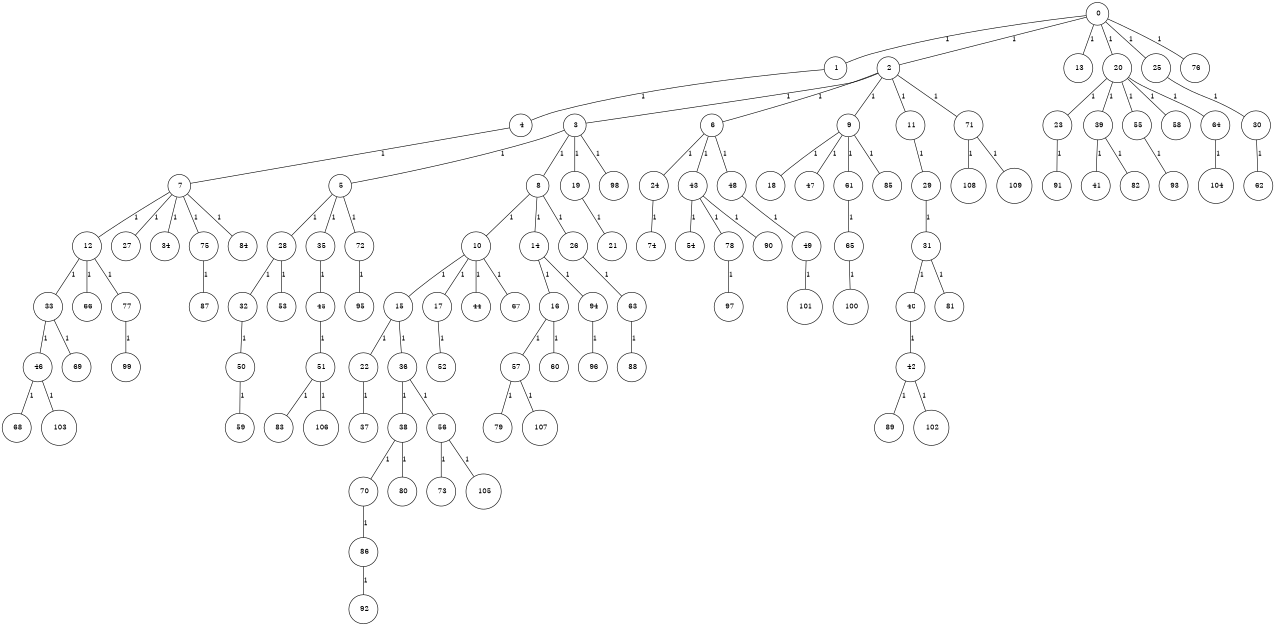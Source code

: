 graph G {
size="8.5,11;"
ratio = "expand;"
fixedsize="true;"
overlap="scale;"
node[shape=circle,width=.12,hight=.12,fontsize=12]
edge[fontsize=12]

0[label=" 0" color=black, pos="1.6171946,1.7497488!"];
1[label=" 1" color=black, pos="1.6305123,1.4211787!"];
2[label=" 2" color=black, pos="1.6586929,0.10000513!"];
3[label=" 3" color=black, pos="1.9029327,0.23395551!"];
4[label=" 4" color=black, pos="1.4332346,2.3045208!"];
5[label=" 5" color=black, pos="1.23597,2.4920659!"];
6[label=" 6" color=black, pos="1.5776733,2.5973867!"];
7[label=" 7" color=black, pos="2.3198767,2.6309723!"];
8[label=" 8" color=black, pos="1.2081927,2.0808179!"];
9[label=" 9" color=black, pos="1.3065716,1.6278156!"];
10[label=" 10" color=black, pos="2.563453,1.942897!"];
11[label=" 11" color=black, pos="0.54667437,1.6357324!"];
12[label=" 12" color=black, pos="2.6070106,1.1202258!"];
13[label=" 13" color=black, pos="1.5763342,0.39293966!"];
14[label=" 14" color=black, pos="0.36566542,1.7222373!"];
15[label=" 15" color=black, pos="1.0573861,0.62261333!"];
16[label=" 16" color=black, pos="0.73393055,0.10428386!"];
17[label=" 17" color=black, pos="0.20542791,1.0057668!"];
18[label=" 18" color=black, pos="1.4599202,0.23526657!"];
19[label=" 19" color=black, pos="1.1255163,1.9865035!"];
20[label=" 20" color=black, pos="0.81125206,1.5755074!"];
21[label=" 21" color=black, pos="2.7190211,2.5415938!"];
22[label=" 22" color=black, pos="1.9587735,1.7702286!"];
23[label=" 23" color=black, pos="0.61704058,2.2817385!"];
24[label=" 24" color=black, pos="0.096273192,0.39147333!"];
25[label=" 25" color=black, pos="1.1181218,1.070582!"];
26[label=" 26" color=black, pos="2.3459038,2.5846366!"];
27[label=" 27" color=black, pos="0.17684751,2.203947!"];
28[label=" 28" color=black, pos="2.6778695,2.3756858!"];
29[label=" 29" color=black, pos="2.7479016,1.4815771!"];
30[label=" 30" color=black, pos="0.18111067,0.7228347!"];
31[label=" 31" color=black, pos="2.6446476,1.1491224!"];
32[label=" 32" color=black, pos="2.3905956,0.042621942!"];
33[label=" 33" color=black, pos="1.9378358,1.0867595!"];
34[label=" 34" color=black, pos="1.4190525,1.7551598!"];
35[label=" 35" color=black, pos="2.2425363,0.58399959!"];
36[label=" 36" color=black, pos="0.73856121,0.31729636!"];
37[label=" 37" color=black, pos="2.876965,0.19313784!"];
38[label=" 38" color=black, pos="1.0506792,0.85622694!"];
39[label=" 39" color=black, pos="2.9205457,1.4362477!"];
40[label=" 40" color=black, pos="1.545945,0.81985875!"];
41[label=" 41" color=black, pos="2.5920735,0.76752043!"];
42[label=" 42" color=black, pos="0.57801434,1.6070261!"];
43[label=" 43" color=black, pos="1.481787,1.7409564!"];
44[label=" 44" color=black, pos="2.1507111,0.70681094!"];
45[label=" 45" color=black, pos="0.85712619,2.0857518!"];
46[label=" 46" color=black, pos="1.8159213,2.6031322!"];
47[label=" 47" color=black, pos="1.947328,2.0476084!"];
48[label=" 48" color=black, pos="0.51824943,0.97705384!"];
49[label=" 49" color=black, pos="2.7740854,0.12144901!"];
50[label=" 50" color=black, pos="2.2672545,1.1726503!"];
51[label=" 51" color=black, pos="2.9195007,0.96938958!"];
52[label=" 52" color=black, pos="2.9718594,1.0978879!"];
53[label=" 53" color=black, pos="1.5761493,2.7367909!"];
54[label=" 54" color=black, pos="2.1256184,1.1285377!"];
55[label=" 55" color=black, pos="0.37930295,0.56621943!"];
56[label=" 56" color=black, pos="1.0436132,2.0078754!"];
57[label=" 57" color=black, pos="1.2878475,1.1697983!"];
58[label=" 58" color=black, pos="0.85779945,1.3041434!"];
59[label=" 59" color=black, pos="2.2560552,0.84751198!"];
60[label=" 60" color=black, pos="2.9497335,0.056900183!"];
61[label=" 61" color=black, pos="0.12903952,1.9179534!"];
62[label=" 62" color=black, pos="2.1336142,1.3276043!"];
63[label=" 63" color=black, pos="2.2226371,2.4104696!"];
64[label=" 64" color=black, pos="0.437097,2.0839489!"];
65[label=" 65" color=black, pos="0.5476693,0.28004654!"];
66[label=" 66" color=black, pos="0.5961957,0.18276893!"];
67[label=" 67" color=black, pos="2.857723,1.0801655!"];
68[label=" 68" color=black, pos="0.97568077,0.33333932!"];
69[label=" 69" color=black, pos="0.93075683,2.3593782!"];
70[label=" 70" color=black, pos="0.29778385,0.57728826!"];
71[label=" 71" color=black, pos="2.5808062,0.78667132!"];
72[label=" 72" color=black, pos="1.4061028,1.7428477!"];
73[label=" 73" color=black, pos="2.1243674,2.3592408!"];
74[label=" 74" color=black, pos="2.6070842,2.572814!"];
75[label=" 75" color=black, pos="2.5722907,0.27226372!"];
76[label=" 76" color=black, pos="2.7900452,1.6526917!"];
77[label=" 77" color=black, pos="2.8568958,0.78517312!"];
78[label=" 78" color=black, pos="1.6990524,0.67510064!"];
79[label=" 79" color=black, pos="0.35021921,1.2977618!"];
80[label=" 80" color=black, pos="1.3323922,2.710094!"];
81[label=" 81" color=black, pos="1.0635038,0.17732259!"];
82[label=" 82" color=black, pos="1.6113446,2.1353953!"];
83[label=" 83" color=black, pos="2.4031161,2.7316067!"];
84[label=" 84" color=black, pos="0.013262033,2.9139633!"];
85[label=" 85" color=black, pos="2.3963683,2.0248375!"];
86[label=" 86" color=black, pos="1.0615978,0.37527933!"];
87[label=" 87" color=black, pos="0.16171007,2.168139!"];
88[label=" 88" color=black, pos="1.7136506,2.9508618!"];
89[label=" 89" color=black, pos="0.9475679,1.4477425!"];
90[label=" 90" color=black, pos="0.87832092,0.74254777!"];
91[label=" 91" color=black, pos="1.9907968,0.47459829!"];
92[label=" 92" color=black, pos="2.8584529,2.8742166!"];
93[label=" 93" color=black, pos="0.087698088,1.350242!"];
94[label=" 94" color=black, pos="1.5989922,1.561113!"];
95[label=" 95" color=black, pos="2.3985624,2.2548045!"];
96[label=" 96" color=black, pos="2.607485,1.8893675!"];
97[label=" 97" color=black, pos="2.3338506,1.1139654!"];
98[label=" 98" color=black, pos="1.9202478,1.4936086!"];
99[label=" 99" color=black, pos="1.3306677,2.9151033!"];
100[label=" 100" color=black, pos="2.3567685,1.4439418!"];
101[label=" 101" color=black, pos="0.68837405,0.5937625!"];
102[label=" 102" color=black, pos="2.5197051,2.0480685!"];
103[label=" 103" color=black, pos="1.8841275,0.030480537!"];
104[label=" 104" color=black, pos="1.5085393,2.0466654!"];
105[label=" 105" color=black, pos="0.25695807,0.054561565!"];
106[label=" 106" color=black, pos="0.0171441,2.0882504!"];
107[label=" 107" color=black, pos="1.516377,1.5369324!"];
108[label=" 108" color=black, pos="0.79267371,1.317612!"];
109[label=" 109" color=black, pos="2.7750579,2.768414!"];
0--1[label="1"]
0--2[label="1"]
0--13[label="1"]
0--20[label="1"]
0--25[label="1"]
0--76[label="1"]
1--4[label="1"]
2--3[label="1"]
2--6[label="1"]
2--9[label="1"]
2--11[label="1"]
2--71[label="1"]
3--5[label="1"]
3--8[label="1"]
3--19[label="1"]
3--98[label="1"]
4--7[label="1"]
5--28[label="1"]
5--35[label="1"]
5--72[label="1"]
6--24[label="1"]
6--43[label="1"]
6--48[label="1"]
7--12[label="1"]
7--27[label="1"]
7--34[label="1"]
7--75[label="1"]
7--84[label="1"]
8--10[label="1"]
8--14[label="1"]
8--26[label="1"]
9--18[label="1"]
9--47[label="1"]
9--61[label="1"]
9--85[label="1"]
10--15[label="1"]
10--17[label="1"]
10--44[label="1"]
10--67[label="1"]
11--29[label="1"]
12--33[label="1"]
12--66[label="1"]
12--77[label="1"]
14--16[label="1"]
14--94[label="1"]
15--22[label="1"]
15--36[label="1"]
16--57[label="1"]
16--60[label="1"]
17--52[label="1"]
19--21[label="1"]
20--23[label="1"]
20--39[label="1"]
20--55[label="1"]
20--58[label="1"]
20--64[label="1"]
22--37[label="1"]
23--91[label="1"]
24--74[label="1"]
25--30[label="1"]
26--63[label="1"]
28--32[label="1"]
28--53[label="1"]
29--31[label="1"]
30--62[label="1"]
31--40[label="1"]
31--81[label="1"]
32--50[label="1"]
33--46[label="1"]
33--69[label="1"]
35--45[label="1"]
36--38[label="1"]
36--56[label="1"]
38--70[label="1"]
38--80[label="1"]
39--41[label="1"]
39--82[label="1"]
40--42[label="1"]
42--89[label="1"]
42--102[label="1"]
43--54[label="1"]
43--78[label="1"]
43--90[label="1"]
45--51[label="1"]
46--68[label="1"]
46--103[label="1"]
48--49[label="1"]
49--101[label="1"]
50--59[label="1"]
51--83[label="1"]
51--106[label="1"]
55--93[label="1"]
56--73[label="1"]
56--105[label="1"]
57--79[label="1"]
57--107[label="1"]
61--65[label="1"]
63--88[label="1"]
64--104[label="1"]
65--100[label="1"]
70--86[label="1"]
71--108[label="1"]
71--109[label="1"]
72--95[label="1"]
75--87[label="1"]
77--99[label="1"]
78--97[label="1"]
86--92[label="1"]
94--96[label="1"]

}
